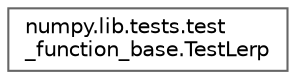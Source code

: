 digraph "Graphical Class Hierarchy"
{
 // LATEX_PDF_SIZE
  bgcolor="transparent";
  edge [fontname=Helvetica,fontsize=10,labelfontname=Helvetica,labelfontsize=10];
  node [fontname=Helvetica,fontsize=10,shape=box,height=0.2,width=0.4];
  rankdir="LR";
  Node0 [id="Node000000",label="numpy.lib.tests.test\l_function_base.TestLerp",height=0.2,width=0.4,color="grey40", fillcolor="white", style="filled",URL="$d6/d83/classnumpy_1_1lib_1_1tests_1_1test__function__base_1_1TestLerp.html",tooltip=" "];
}
